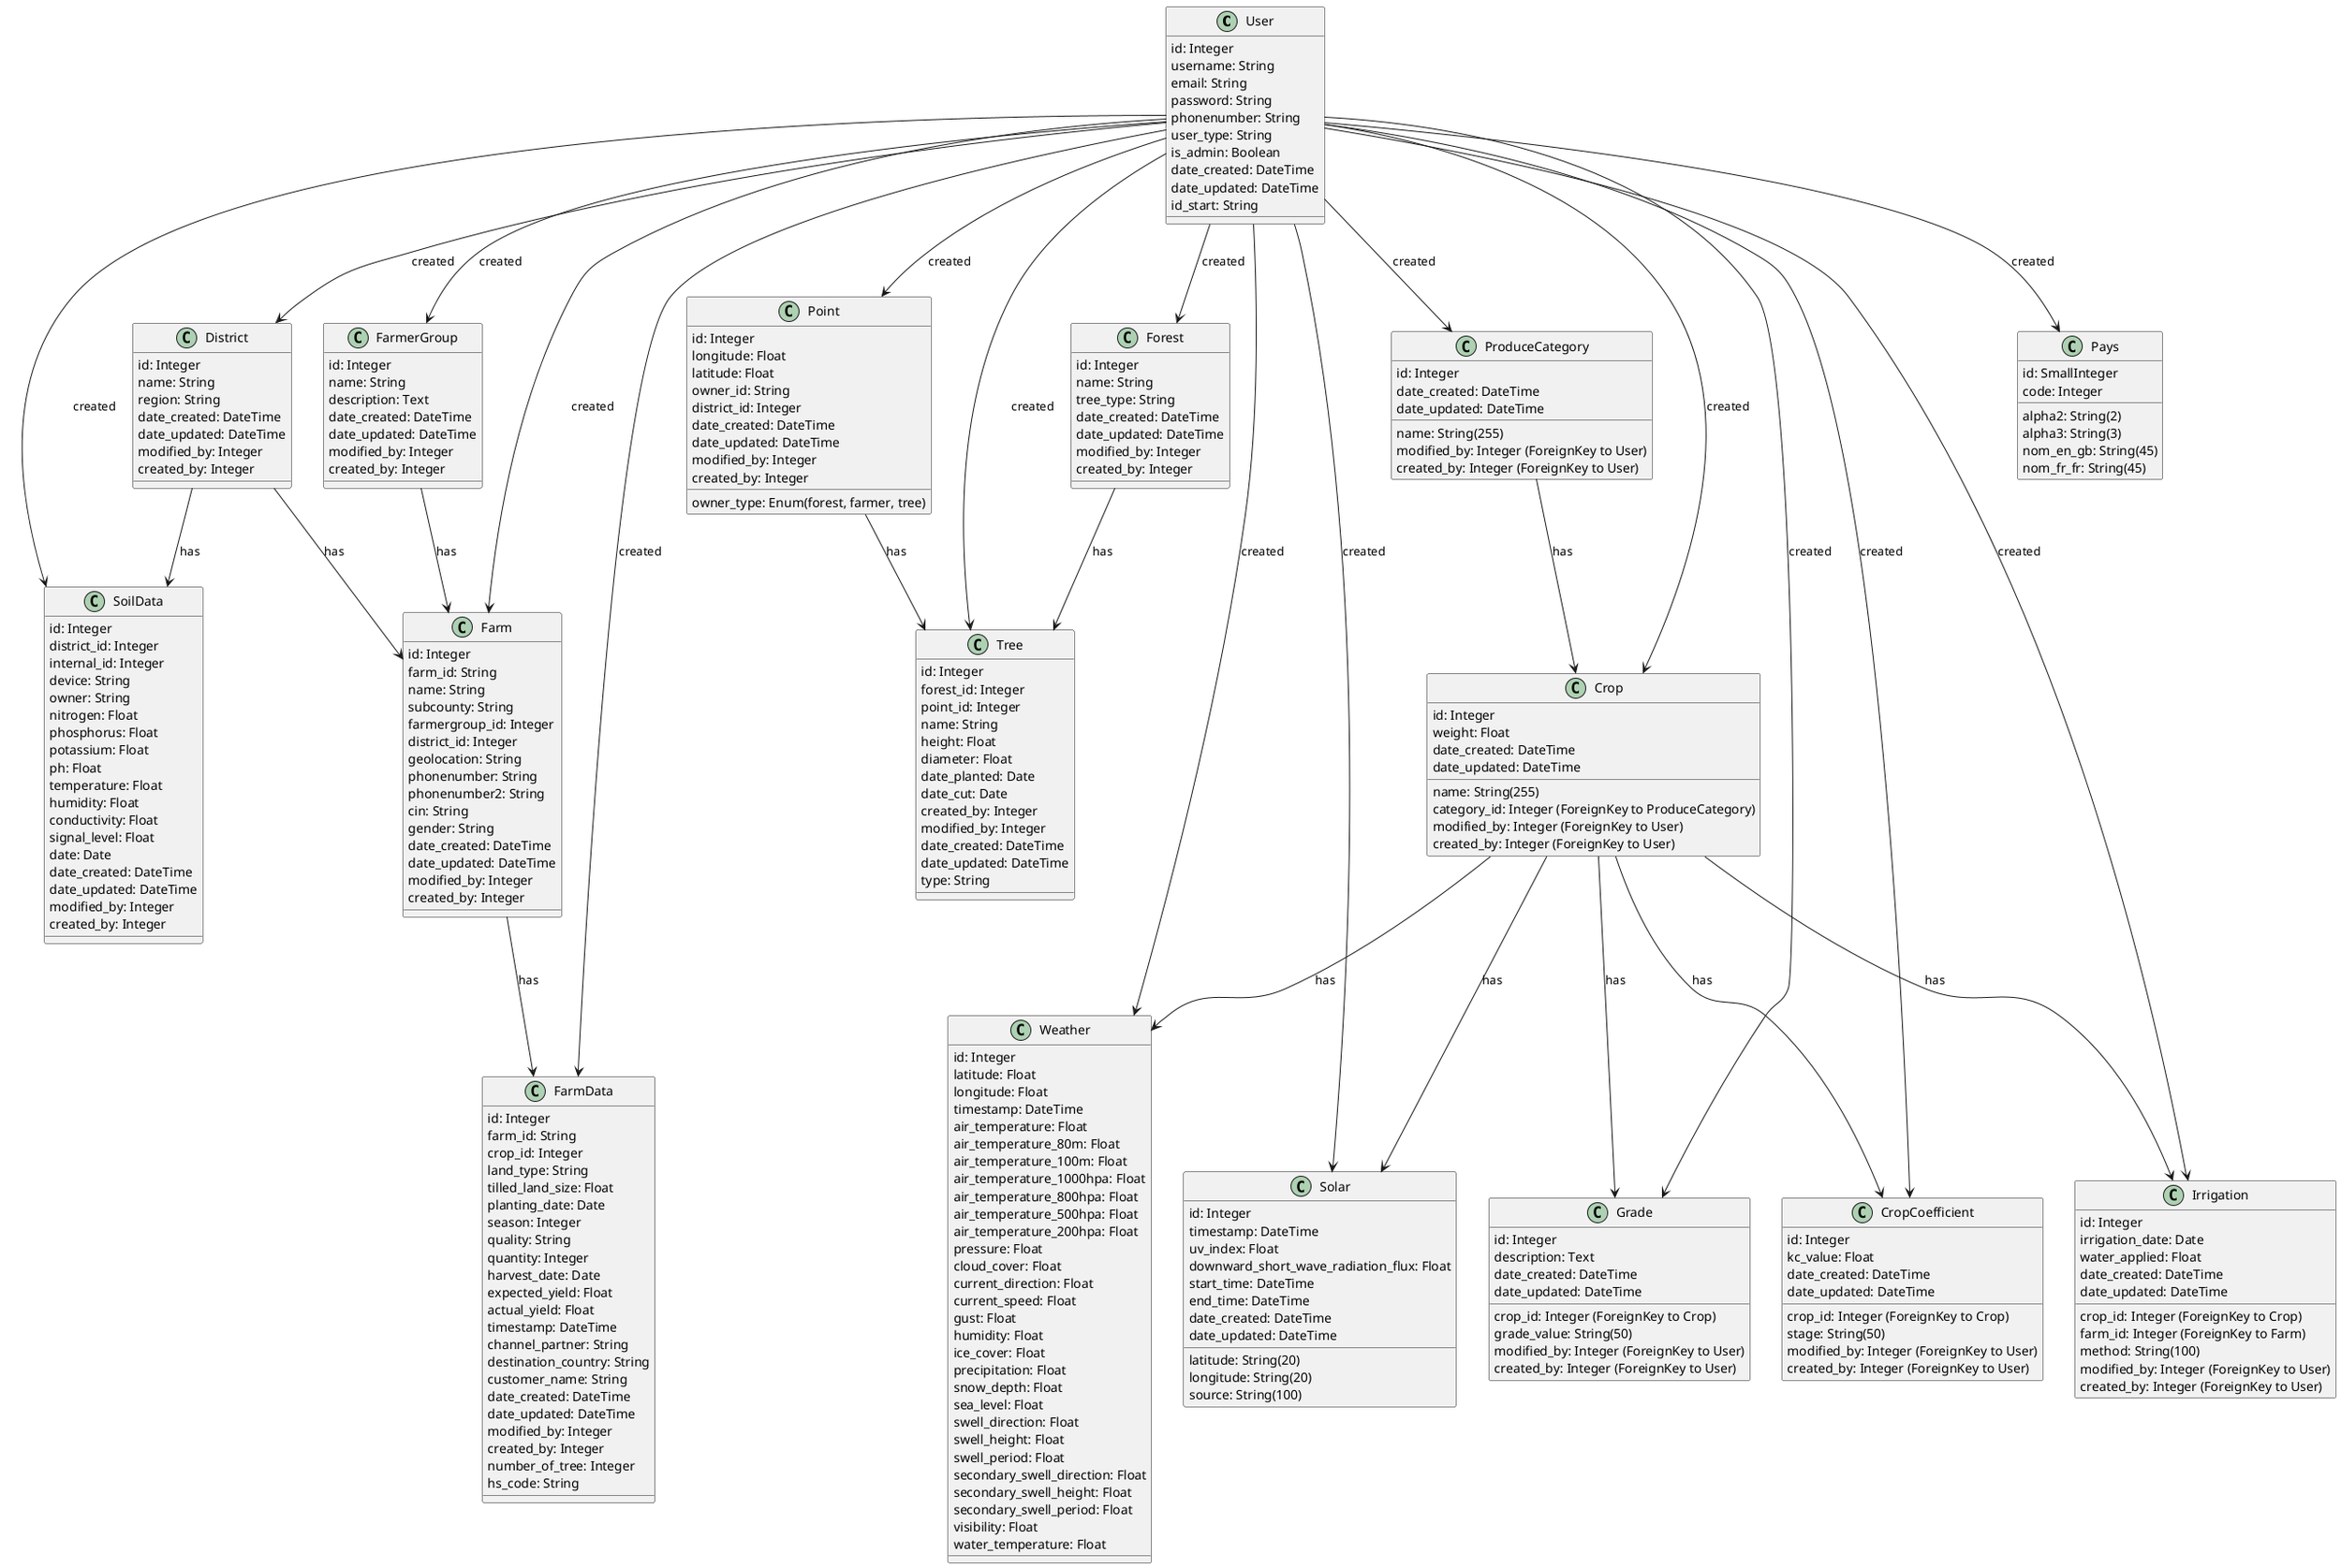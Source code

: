 @startuml
class User {
    id: Integer
    username: String
    email: String
    password: String
    phonenumber: String
    user_type: String
    is_admin: Boolean
    date_created: DateTime
    date_updated: DateTime
    id_start: String
}
class District {
    id: Integer
    name: String
    region: String
    date_created: DateTime
    date_updated: DateTime
    modified_by: Integer
    created_by: Integer
}
class FarmerGroup {
    id: Integer
    name: String
    description: Text
    date_created: DateTime
    date_updated: DateTime
    modified_by: Integer
    created_by: Integer
}
class SoilData {
    id: Integer
    district_id: Integer
    internal_id: Integer
    device: String
    owner: String
    nitrogen: Float
    phosphorus: Float
    potassium: Float
    ph: Float
    temperature: Float
    humidity: Float
    conductivity: Float
    signal_level: Float
    date: Date
    date_created: DateTime
    date_updated: DateTime
    modified_by: Integer
    created_by: Integer
}
class Farm {
    id: Integer
    farm_id: String
    name: String
    subcounty: String
    farmergroup_id: Integer
    district_id: Integer
    geolocation: String
    phonenumber: String
    phonenumber2: String
    cin: String
    gender: String
    date_created: DateTime
    date_updated: DateTime
    modified_by: Integer
    created_by: Integer
}
class FarmData {
    id: Integer
    farm_id: String
    crop_id: Integer
    land_type: String
    tilled_land_size: Float
    planting_date: Date
    season: Integer
    quality: String
    quantity: Integer
    harvest_date: Date
    expected_yield: Float
    actual_yield: Float
    timestamp: DateTime
    channel_partner: String
    destination_country: String
    customer_name: String
    date_created: DateTime
    date_updated: DateTime
    modified_by: Integer
    created_by: Integer
    number_of_tree: Integer
    hs_code: String
}
class Forest {
    id: Integer
    name: String
    tree_type: String
    date_created: DateTime
    date_updated: DateTime
    modified_by: Integer
    created_by: Integer
}
class Point {
    id: Integer
    longitude: Float
    latitude: Float
    owner_type: Enum(forest, farmer, tree)
    owner_id: String
    district_id: Integer
    date_created: DateTime
    date_updated: DateTime
    modified_by: Integer
    created_by: Integer
}
class Tree {
    id: Integer
    forest_id: Integer
    point_id: Integer
    name: String
    height: Float
    diameter: Float
    date_planted: Date
    date_cut: Date
    created_by: Integer
    modified_by: Integer
    date_created: DateTime
    date_updated: DateTime
    type: String
}
class Weather {
    id: Integer
    latitude: Float
    longitude: Float
    timestamp: DateTime
    air_temperature: Float
    air_temperature_80m: Float
    air_temperature_100m: Float
    air_temperature_1000hpa: Float
    air_temperature_800hpa: Float
    air_temperature_500hpa: Float
    air_temperature_200hpa: Float
    pressure: Float
    cloud_cover: Float
    current_direction: Float
    current_speed: Float
    gust: Float
    humidity: Float
    ice_cover: Float
    precipitation: Float
    snow_depth: Float
    sea_level: Float
    swell_direction: Float
    swell_height: Float
    swell_period: Float
    secondary_swell_direction: Float
    secondary_swell_height: Float
    secondary_swell_period: Float
    visibility: Float
    water_temperature: Float
}
class Solar {
    id: Integer
    latitude: String(20)
    longitude: String(20)
    timestamp: DateTime
    uv_index: Float
    downward_short_wave_radiation_flux: Float
    source: String(100)
    start_time: DateTime
    end_time: DateTime
    date_created: DateTime
    date_updated: DateTime
}
class ProduceCategory {
    id: Integer
    name: String(255)
    date_created: DateTime
    date_updated: DateTime
    modified_by: Integer (ForeignKey to User)
    created_by: Integer (ForeignKey to User)
}
class Crop {
    id: Integer
    name: String(255)
    weight: Float
    category_id: Integer (ForeignKey to ProduceCategory)
    date_created: DateTime
    date_updated: DateTime
    modified_by: Integer (ForeignKey to User)
    created_by: Integer (ForeignKey to User)
}
class Grade {
    id: Integer
    crop_id: Integer (ForeignKey to Crop)
    grade_value: String(50)
    description: Text
    date_created: DateTime
    date_updated: DateTime
    modified_by: Integer (ForeignKey to User)
    created_by: Integer (ForeignKey to User)
}
class CropCoefficient {
    id: Integer
    crop_id: Integer (ForeignKey to Crop)
    stage: String(50)
    kc_value: Float
    date_created: DateTime
    date_updated: DateTime
    modified_by: Integer (ForeignKey to User)
    created_by: Integer (ForeignKey to User)
}
class Irrigation {
    id: Integer
    crop_id: Integer (ForeignKey to Crop)
    farm_id: Integer (ForeignKey to Farm)
    irrigation_date: Date
    water_applied: Float
    method: String(100)
    date_created: DateTime
    date_updated: DateTime
    modified_by: Integer (ForeignKey to User)
    created_by: Integer (ForeignKey to User)
}
class Pays {
    id: SmallInteger
    code: Integer
    alpha2: String(2)
    alpha3: String(3)
    nom_en_gb: String(45)
    nom_fr_fr: String(45)
}
User --> District : created
User --> FarmerGroup : created
User --> SoilData : created
User --> Farm : created
User --> FarmData : created
User --> Forest : created
User --> Point : created
User --> Tree : created
User --> Weather : created
User --> Crop : created
User --> ProduceCategory : created
User --> Grade : created
User --> CropCoefficient : created
User --> Irrigation : created
User --> Solar : created
User --> Pays : created
District --> SoilData : has
District --> Farm : has
FarmerGroup --> Farm : has
Farm --> FarmData : has
Forest --> Tree : has
Point --> Tree : has
Crop --> Grade : has
Crop --> CropCoefficient : has
Crop --> Irrigation : has
Crop --> Weather : has
Crop --> Solar : has
ProduceCategory --> Crop : has
@enduml